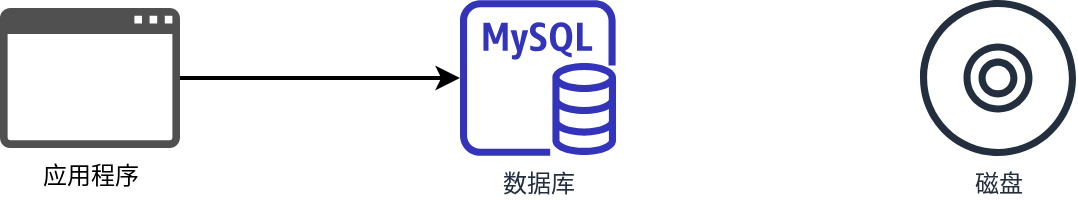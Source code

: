 <mxfile version="14.8.2" type="github">
  <diagram id="kO47HjCVSKzxQzMlH1wq" name="Page-1">
    <mxGraphModel dx="1298" dy="756" grid="1" gridSize="10" guides="1" tooltips="1" connect="1" arrows="1" fold="1" page="1" pageScale="1" pageWidth="827" pageHeight="1169" math="0" shadow="0">
      <root>
        <mxCell id="0" />
        <mxCell id="1" parent="0" />
        <mxCell id="Cb7k-1XzN7EP1WFbkGiM-3" value="磁盘" style="outlineConnect=0;fontColor=#232F3E;gradientColor=none;fillColor=#232F3E;strokeColor=none;dashed=0;verticalLabelPosition=bottom;verticalAlign=top;align=center;html=1;fontSize=12;fontStyle=0;aspect=fixed;pointerEvents=1;shape=mxgraph.aws4.disk;" vertex="1" parent="1">
          <mxGeometry x="620" y="270" width="78" height="78" as="geometry" />
        </mxCell>
        <mxCell id="Cb7k-1XzN7EP1WFbkGiM-5" value="数据库" style="outlineConnect=0;fontColor=#232F3E;gradientColor=none;fillColor=#3334B9;strokeColor=none;dashed=0;verticalLabelPosition=bottom;verticalAlign=top;align=center;html=1;fontSize=12;fontStyle=0;aspect=fixed;pointerEvents=1;shape=mxgraph.aws4.rds_mysql_instance;" vertex="1" parent="1">
          <mxGeometry x="390" y="270" width="78" height="78" as="geometry" />
        </mxCell>
        <mxCell id="Cb7k-1XzN7EP1WFbkGiM-7" style="edgeStyle=orthogonalEdgeStyle;rounded=0;orthogonalLoop=1;jettySize=auto;html=1;strokeWidth=2;" edge="1" parent="1" source="Cb7k-1XzN7EP1WFbkGiM-6" target="Cb7k-1XzN7EP1WFbkGiM-5">
          <mxGeometry relative="1" as="geometry" />
        </mxCell>
        <mxCell id="Cb7k-1XzN7EP1WFbkGiM-6" value="应用程序" style="pointerEvents=1;shadow=0;dashed=0;html=1;strokeColor=none;fillColor=#505050;labelPosition=center;verticalLabelPosition=bottom;verticalAlign=top;outlineConnect=0;align=center;shape=mxgraph.office.concepts.application_generic;" vertex="1" parent="1">
          <mxGeometry x="160" y="274" width="90" height="70" as="geometry" />
        </mxCell>
      </root>
    </mxGraphModel>
  </diagram>
</mxfile>
